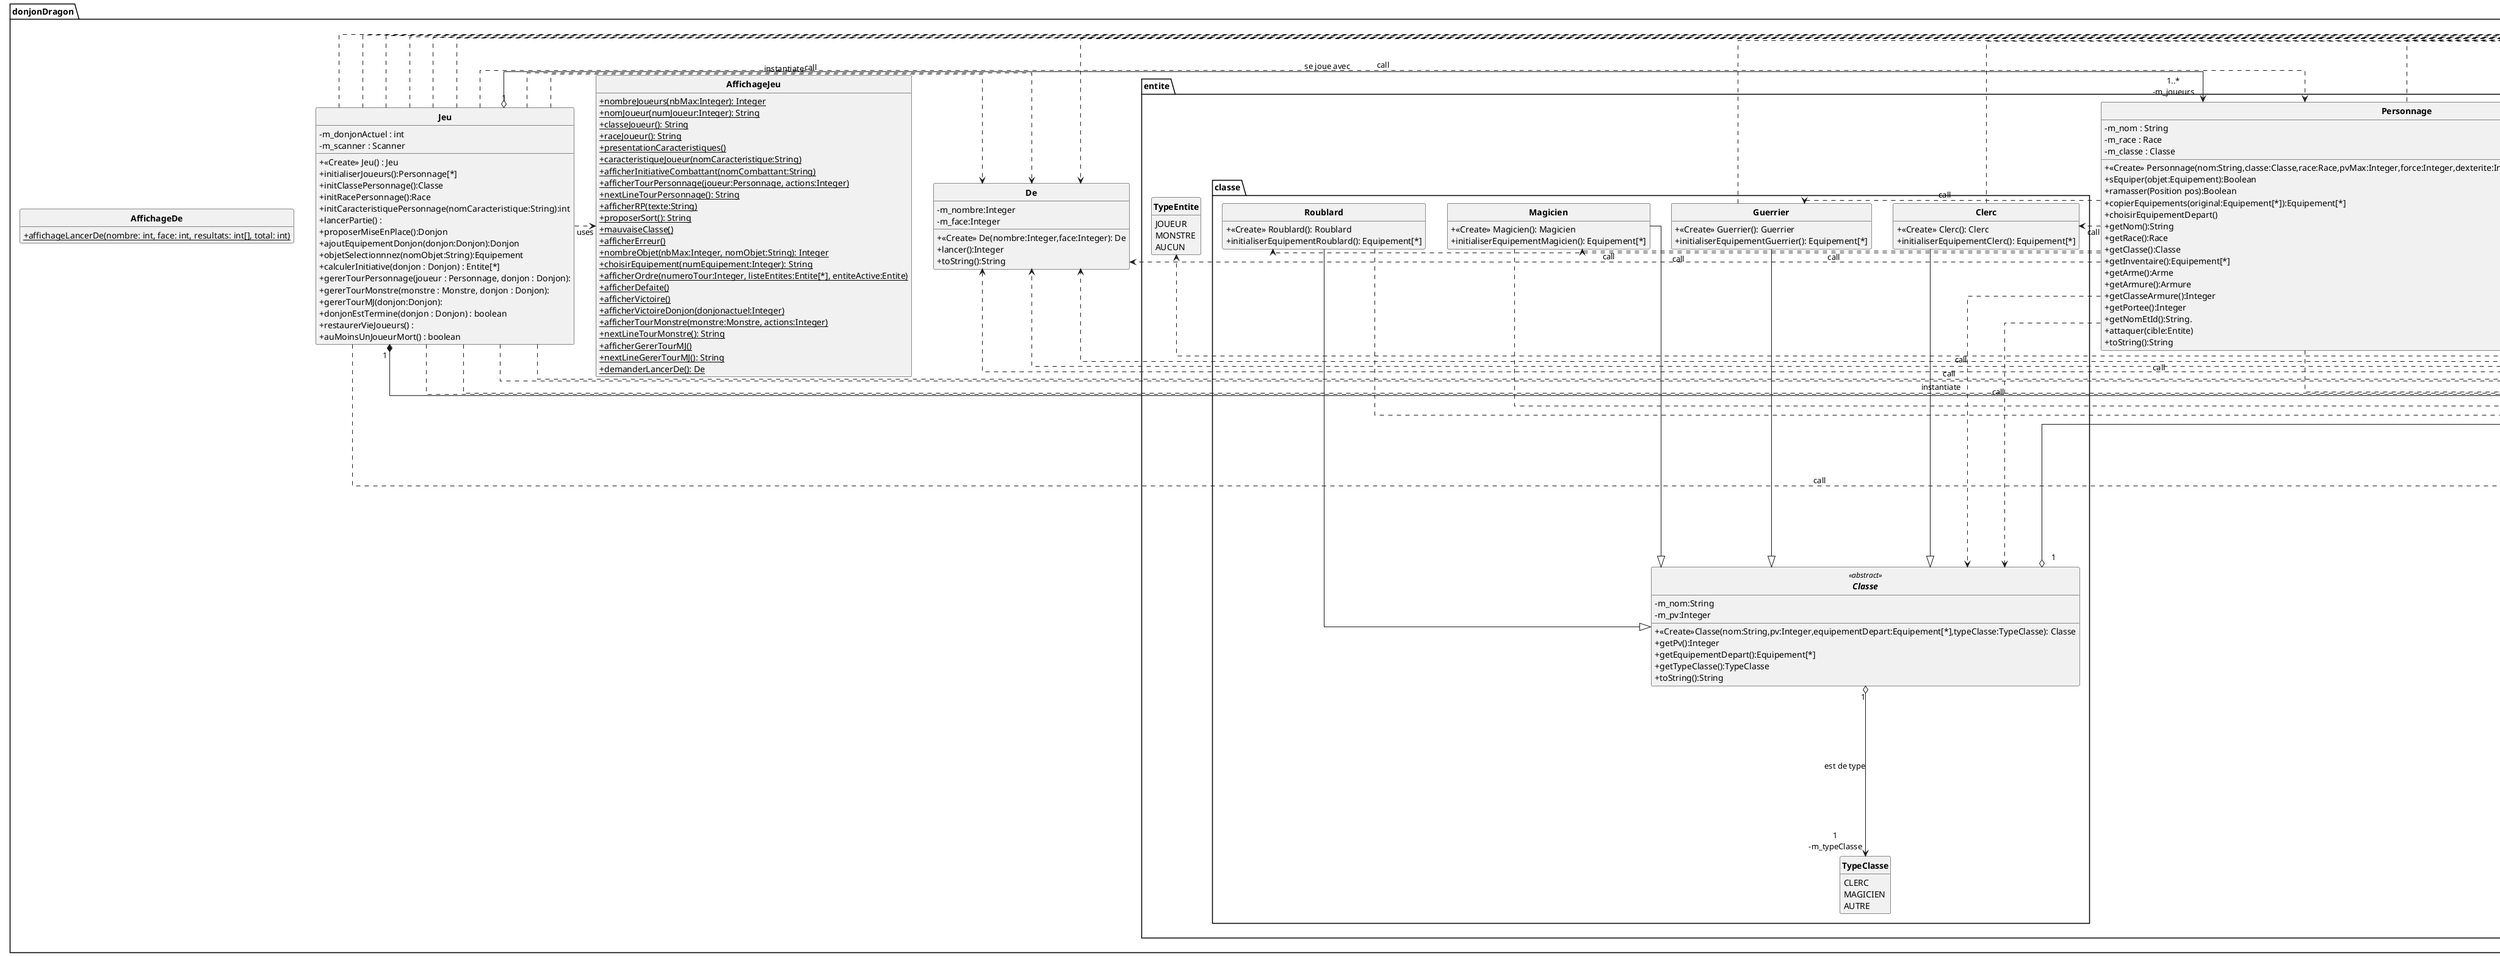 @startuml
'https://plantuml.com/class-diagram
skinparam classAttributeIconSize 0
skinparam classFontStyle Bold
skinparam style strictuml
skinparam linetype ortho
hide empty members
package donjonDragon
{
package entite
{
abstract Entite<<abstract>>
{
-m_pvMax : Integer
-m_pv : Integer
-m_force : Integer
-m_dexterite : Integer
-m_vitesse : Integer
-m_initiative : Integer
-m_enVie : Boolean
-m_pos : Integer[*]
-m_icone : String

+{abstract} «Create» Entite(pvMax:Integer, pv:Integer, force:Integer, dexterite:Integer, vitesse:Integer, initiative:Integer, enVie:Boolean, icone:String, type:TypeEntite): Entite
+getPvMax():Integer
+getPv():Integer
+getForce():Integer
+getDexterite():Integer
+getVitesse():Integer
+getInitiative():Integer
+{abstract} getClasseArmure():Integer
+{abstract} getNom():String
+estEnVie():Boolean
+setPv(pv:Integer)
+setEnVie(vie:Boolean)
+{abstract} attaquer(cible:Entite)
+getType(): TypeEntite
+getIcone(): String
+setIcone(): String
+{abstract}getPortee():Integer
+{abstract}getNomEtId():String
+seDeplacer(donjon:Donjon,pos:Integer[*],deplacementX:Integer,deplacementY:Integer)
+equals(obj:Object): Boolean
+{abstract}toString():String

}
class Personnage
{
-m_nom : String
-m_race : Race
-m_classe : Classe

+«Create» Personnage(nom:String,classe:Classe,race:Race,pvMax:Integer,force:Integer,dexterite:Integer,vitesse:Integer,initiative:Integer): Personnage
+sEquiper(objet:Equipement):Boolean
+ramasser(Position pos):Boolean
+copierEquipements(original:Equipement[*]):Equipement[*]
+choisirEquipementDepart()
+getNom():String
+getRace():Race
+getClasse():Classe
+getInventaire():Equipement[*]
+getArme():Arme
+getArmure():Armure
+getClasseArmure():Integer
+getPortee():Integer
+getNomEtId():String.
+attaquer(cible:Entite)
+toString():String

}
class Monstre
{
-m_espece : String
-m_numero : Integer
-m_portee : Integer
-m_classeArmure : Integer

+«Create» Monstre(espece:String,numero:Integer,degat:De,portee:Integer,pvMax:Integer,force:Integer,dexterite:Integer,vitesse:Integer,initiative:Integer,classeArmure:Integer,icone:String): Monstre
+getEspece():String
+getNumero():Integer
+getClasseArmure():Integer
+getNom():String
+getPortee():Integer
+getNomEtId():String
+attaquer(cible:Entite)
+toString():String

}
enum TypeEntite
{
JOUEUR
MONSTRE
AUCUN
}
package classe
{
abstract Classe<<abstract>>
{
-m_nom:String
-m_pv:Integer

+«Create»Classe(nom:String,pv:Integer,equipementDepart:Equipement[*],typeClasse:TypeClasse): Classe
+getPv():Integer
+getEquipementDepart():Equipement[*]
+getTypeClasse():TypeClasse
+toString():String
}
class Clerc
{
+«Create» Clerc(): Clerc
+initialiserEquipementClerc(): Equipement[*]
}
class Guerrier
{
+«Create» Guerrier(): Guerrier
+initialiserEquipementGuerrier(): Equipement[*]
}
class Magicien
{
+«Create» Magicien(): Magicien
+initialiserEquipementMagicien(): Equipement[*]
}
class Roublard
{
+«Create» Roublard(): Roublard
+initialiserEquipementRoublard(): Equipement[*]
}
enum TypeClasse
{
CLERC
MAGICIEN
AUTRE
}
}

package race
{
abstract Race<<abstract>>
{
-m_pv : Integer
-m_force : Integer
-m_dexterite : Integer
-m_vitesse : Integer
-m_initiative : Integer
+«Create» Race(pv:Integer,force:Integer,dexterite:Integer,vitesse:Integer,initiative:Integer): Race
+getPv():Integer
+getForce():Integer
+getDexterite():Integer
+getVitesse():Integer
+getInitiative():Integer
+toString():String
}
class Elfe
{
+«Create» Elfe(): Elfe
}
class Humain
{
+«Create» Humain(): Humain
}
class Halfelin
{
+«Create» Halfelin(): Halfelin
}
class Nain
{
+«Create» Nain(): Nain
}
}

package sort
{
interface Sort
{
+lancer(entites:Personnage[*],donjon:Donjon)
}
class ArmeMagique
{
+«Create» ArmeMagique(): ArmeMagique
+lancer(entites:Personnage[*],donjon:Donjon)
+listPerso(persos:Personnage[*])
+listArme(perso:Personnage,armeDispo:Arme[*])
}
class BoogieWoogie
{
+«Create» BoogieWoogie(): BoogieWoogie
+lancer(entites:Personnage[*],donjon:Donjon)
+coordonneCible(numCible:Integer,donjon:Donjon):Integer[*]
}
class Guerison
{
+«Create» Guerison(): Guerison
+lancer(entites:Personnage[*],donjon:Donjon)
+listPerso(persos:Personnage[*])
}
}
}
package equipement
{
abstract Equipement<<abstract>>
{
-m_nom:String
-m_lourd:Boolean

+«Create» Equipement(nom:String,est_lourd:Boolean,type:TypeEquipement): Equipement
+{abstract} copie():Equipement
+getNom():String
+getLourd():Boolean
+getType(): TypeEquipement
+toString():String
}

class Armure
{
-m_classeArmure:Integer
+«Create» Armure(nom:Integer,classeArmure:Integer,est_lourd:Boolean): Armure
+copie():Armure
+getClasse():Integer
}

class Arme
{
-m_portee:Integer
-m_bonus:Integer
+«Create» Armure(nom:String,degat:De,portee:Integer,est_lourd:Boolean): Armure
+copie():Arme
+getDegat():De
+getPortee():Integer
+getBonus():Integer
+setM_bonus(bonus:Integer)
}
enum TypeEquipement {
ARME
ARMURE
AUCUN
}
}
package plateau
{
class Donjon
{
-m_taille:Integer
-m_tailleX:Integer
-m_tailleY:Integer
+«Create» Donjon(): Donjon
+«Create» Donjon(tailleX:Integer,tailleY:Integer): Donjon
+creerCarte(axe:String):Integer
+tailleMax():Integer
+initialiserCarte():Position[*][*]
+cordonneX(lettreX:char):Integer
+cordonneValide(coordX:Integer,coordY:Integer):Booleans
+placerObstacle()
+placerEntite(entite:Entite)
+placerEquipement(objet:Equipement)
+donjonDefaut(persos:Personnage[*],objets:Equipement[*],monstres:Monstre[*])
+getCarte():Position[*][*]
+getTailleX():Integer
+getTailleY():Integer
+getTaille():Integer
+getMonstres():Monstre[*]
+creerMonstre()
+addMonstres(monstre:Monstre)
+trouverPositionEntite(entite:Entite):Integer[*]
+deplacementEntite(entite:Entite,pos:Integer[*]):Boolean
+afficherCarte()
+attaquerEntite(acteur:Entite,cible:Entite):Boolean
+attaquerEntiteMJ(position:Position,degat:De):Boolean
+deplacementEntiteMJ(positionEntite:Position):Boolean
}

class AffichageDonjon
{
+«Create» AffichageDonjon(carte:Position[*][*]): AffichageDonjon
+{static}mauvaiseDimension()
+{static}mauvaisFormat()
+{static}dimensionCarte(axe:String):Integer
+{static}6coordonneObstacle():String
+{static}coordonneCombattant(nomEntite:String):String
+{static}coordonneEquipement(objet:String): String
+{static}nombreMonstres(taille:Integer):Integer
+{static}mauvaisNbMonstres()
+{static}especeMonstres(numMonstre:Integer): String
+{static}degatsMonstre():Integer[*]
+{static}nombreInsuffisant()
+{static}nombreSuperieurEgalZero()
+{static}nombreInsuffisantAttaque()
+{static}porteeMonstre():Integer
+{static}pvMonstre():Integer
+{static}forceMonstre():Integer
+{static}dexteriteMonstre():Integer
+{static}vitesseMonstre():Integer
+{static}initiativeMonstre():Integer
+{static}classeArmureMonstre():Integer
+{static}iconeMonstre():String
+{static}mauvaisIcone()
+{static}afficherCarte(donjon:Position[*][*],tailleX:Integer,tailleY:Integer)
+{static}nextLinedeplacementEntiteMJ():String
}
class Position
{
-m_obstacle:Boolean
-m_icone:String

+«Create» Position():Position
+getObstacle():Boolean
+getTypeEquipement():TypeEquipement
+getTypeEntite():TypeEntite
+getEntite():Entite
+getEquipement():Equipement
+getIcone():String
+setIcone(icone:String)
+setTypeEntite(entite:TypeEntite)
+setTypeEquipement(equipement:TypeEquipement)
+setObstacle(obstacle:Boolean)
+placerEquipement(equipement:Equipement)
+placerEntite(entite:Entite)
+enleverEquipement()
+enleverEntite()
+miseAJourIcone()
+estVide()
+aJusteEquipement()
+toString():String
}
}
class De
{
-m_nombre:Integer
-m_face:Integer
+«Create» De(nombre:Integer,face:Integer): De
+lancer():Integer
+toString():String
}
class Jeu
{
-m_donjonActuel : int
-m_scanner : Scanner

+«Create» Jeu() : Jeu
+initialiserJoueurs():Personnage[*]
+initClassePersonnage():Classe
+initRacePersonnage():Race
+initCaracteristiquePersonnage(nomCaracteristique:String):int
+lancerPartie() :
+proposerMiseEnPlace():Donjon
+ajoutEquipementDonjon(donjon:Donjon):Donjon
+objetSelectionnnez(nomObjet:String):Equipement
+calculerInitiative(donjon : Donjon) : Entite[*]
+gererTourPersonnage(joueur : Personnage, donjon : Donjon):
+gererTourMonstre(monstre : Monstre, donjon : Donjon):
+gererTourMJ(donjon:Donjon):
+donjonEstTermine(donjon : Donjon) : boolean
+restaurerVieJoueurs() :
+auMoinsUnJoueurMort() : boolean
}

class AffichageDe {
    +{static}affichageLancerDe(nombre: int, face: int, resultats: int[], total: int)
}

class AffichageJeu
{
+{static} nombreJoueurs(nbMax:Integer): Integer
+{static} nomJoueur(numJoueur:Integer): String
+{static} classeJoueur(): String
+{static} raceJoueur(): String
+{static} presentationCaracteristiques()
+{static} caracteristiqueJoueur(nomCaracteristique:String)
+{static} afficherInitiativeCombattant(nomCombattant:String)
+{static} afficherTourPersonnage(joueur:Personnage, actions:Integer)
+{static} nextLineTourPersonnage(): String
+{static} afficherRP(texte:String)
+{static} proposerSort(): String
+{static} mauvaiseClasse()
+{static} afficherErreur()
+{static} nombreObjet(nbMax:Integer, nomObjet:String): Integer
+{static} choisirEquipement(numEquipement:Integer): String
+{static} afficherOrdre(numeroTour:Integer, listeEntites:Entite[*], entiteActive:Entite)
+{static} afficherDefaite()
+{static} afficherVictoire()
+{static} afficherVictoireDonjon(donjonactuel:Integer)
+{static} afficherTourMonstre(monstre:Monstre, actions:Integer)
+{static} nextLineTourMonstre(): String
+{static} afficherGererTourMJ()
+{static} nextLineGererTourMJ(): String
+{static} demanderLancerDe(): De
}

}

/'Définitions des relations'/
' --- Relations d'héritage et d'implémentations ---
Personnage --|> Entite
Monstre --|> Entite

Clerc --|> Classe
Guerrier --|> Classe
Magicien --|> Classe
Roublard --|> Classe

Elfe --|> Race
Humain --|> Race
Halfelin --|> Race
Nain --|> Race

Armure --|> Equipement
Arme --|> Equipement

Guerison ..|> Sort
BoogieWoogie ..|> Sort
ArmeMagique ..|> Sort

' --- Relations d'appel ---
Jeu .> Donjon : "«call»"
Jeu .> Personnage : "«call»"
Jeu .> Monstre : "«call»"
Jeu .> Entite : "«call»"
Jeu .> Armure : "«call»"
Jeu .> Arme : "«call»"
Jeu .> Scanner : "«call»"
Jeu .> De : "«call»"

Equipement .> Donjon : "«call»"

Armure .> Equipement : "«call»"

Arme .> Equipement : "«call»"
Arme .> De : "«call»"

Donjon .> Entite : "«call»"
Donjon .> Equipement : "«call»"
Donjon .> Monstre : "«call»"
Donjon .> Personnage : "«call»"

Entite .> Donjon : «call»

Monstre .> De : «call»

Personnage .> De : «call»
Personnage .> Classe : «call»
Personnage .> Clerc : «call»
Personnage .> Classe : «call»
Personnage .> Guerrier : «call»
Personnage .> Magicien : «call»
Personnage .> Roublard : «call»
Personnage .> Elfe : «call»
Personnage .> Halfelin : «call»
Personnage .> Humain : «call»
Personnage .> Nain : «call»
Personnage .> Race : «call»
Personnage .> Equipement : «call»
Personnage .> Arme : «call»
Personnage .> Armure : «call»
Personnage .> Donjon : «call»


Guerison .> De : "«call»"
Guerison .> Entite : "«call»"
Guerison .> Personnage : "«call»"

BoogieWoogie .> Scanner : "«call»"
BoogieWoogie .> Donjon : "«call»"
BoogieWoogie .> Position : "«call»"
BoogieWoogie .> Entite : "«call»"

ArmeMagique .> Scanner : "«call»"
ArmeMagique .> Personnage : "«call»"
ArmeMagique .> Arme : "«call»"
ArmeMagique .> Equipement : "«call»"


' --- Relations d'instanciation ---
Jeu .> Donjon : "«instantiate»"
Jeu .> Armure : "«instantiate»"
Jeu .> Arme : "«instantiate»"
Jeu .> Monstre : "«instantiate»"
Jeu .> De : "«instantiate»"
Jeu .> Scanner : "«instantiate»"

Clerc .> Equipement : "«instantiate»"
Guerrier .> Equipement : "«instantiate»"
Magicien .> Equipement : "«instantiate»"
Roublard .> Equipement : "«instantiate»"

Guerison .> Scanner : "«instantiate»"
Guerison .> De : "«instantiate»"

BoogieWoogie .> Scanner : "«instantiate»"

ArmeMagique .> Scanner : "«instantiate»"

' --- Relations d'utilisation ---
Jeu .> AffichageJeu : "«uses»"

Guerison .> Personnage : "«uses»"
Guerison .> Donjon : "«uses»"
Guerison .> Entite : "«uses»"

BoogieWoogie .> Personnage : "«uses»"
BoogieWoogie .> Donjon : "«uses»"
BoogieWoogie .> Position : "«uses»"
BoogieWoogie .> Entite : "«uses»"

ArmeMagique .> Personnage : "«uses»"
ArmeMagique .> Donjon : "«uses»"
ArmeMagique .> Entite : "«uses»"
ArmeMagique .> TypeEntite : "«uses»"
ArmeMagique .> Arme : "«uses»"
ArmeMagique .> Equipement : "«uses»"
ArmeMagique .> TypeEquipement : "«uses»"

' --- Agrégations ---
Jeu "1" *--> "3\n-m_donjons" Donjon : contient
Jeu "1" o--> "1..*\n-m_joueurs" Personnage : se joue avec

Donjon "1" o--> "0..*\n-m_monstres" Monstre : contient

Classe "1" o--> "2..*\n-m_equipementDepart" Equipement : contient
Classe "1" o--> "1\n-m_typeClasse" TypeClasse : est de type

Guerison "1" *-> "1\n-m_scanner" Scanner : instancie et possède

BoogieWoogie "1" *-> "1\n-m_scanner" Scanner : instancie et possède

ArmeMagique "1" *-> "1\n-m_scanner" Scanner : instancie et possède

@enduml
